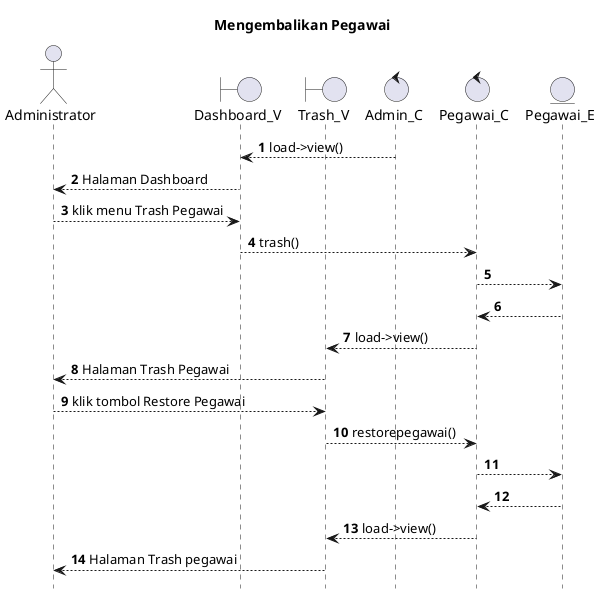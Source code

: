 @startuml

autonumber
hide footbox
title Mengembalikan Pegawai

Actor Administrator
boundary Dashboard_V
boundary Trash_V
control Admin_C
control Pegawai_C
Entity Pegawai_E

Admin_C --> Dashboard_V: load->view()
Dashboard_V --> Administrator: Halaman Dashboard
Administrator --> Dashboard_V: klik menu Trash Pegawai
Dashboard_V --> Pegawai_C: trash()
Pegawai_C --> Pegawai_E:
    
    Pegawai_E --> Pegawai_C:
    Pegawai_C --> Trash_V: load->view()
    Trash_V --> Administrator: Halaman Trash Pegawai

Administrator --> Trash_V: klik tombol Restore Pegawai
Trash_V --> Pegawai_C: restorepegawai()
Pegawai_C --> Pegawai_E:
   
    Pegawai_E --> Pegawai_C:
    Pegawai_C --> Trash_V: load->view()
    Trash_V --> Administrator: Halaman Trash pegawai

@enduml
